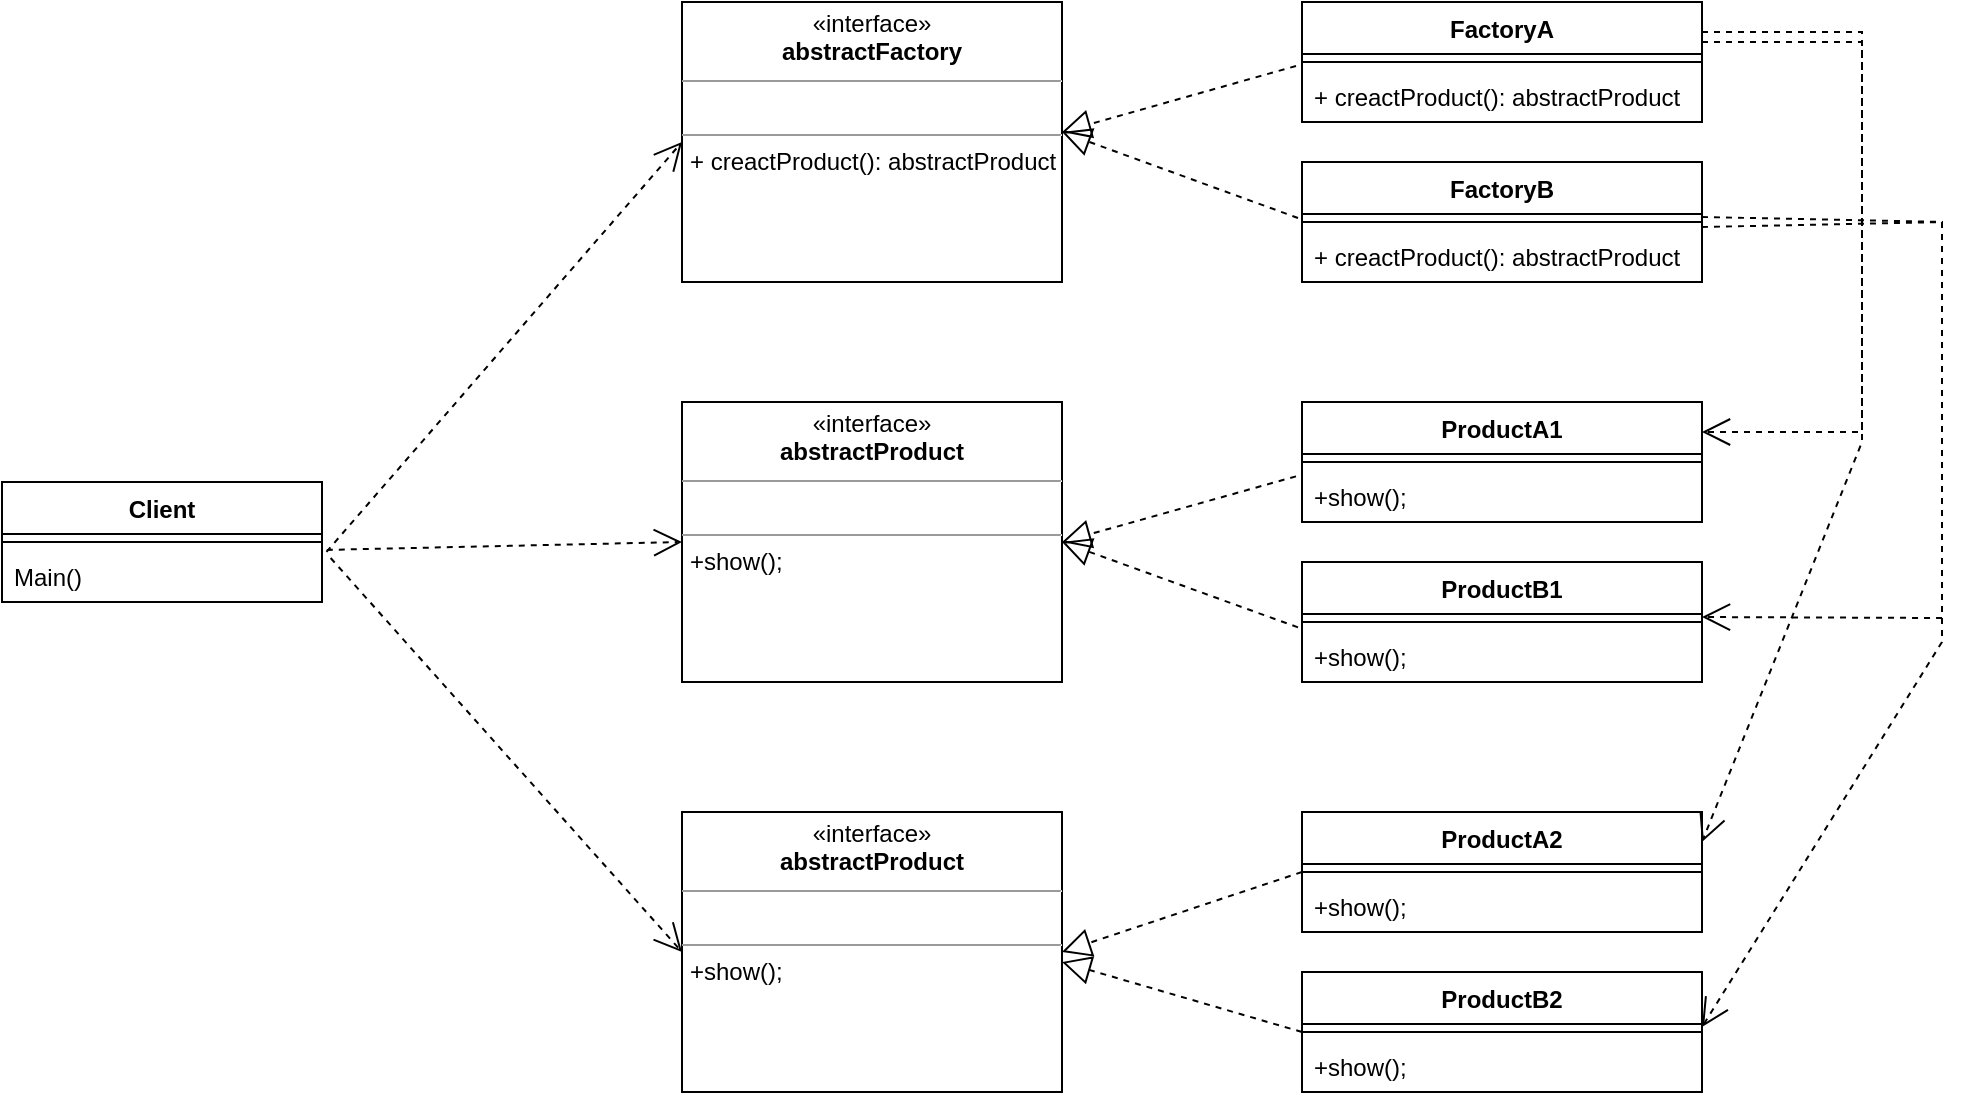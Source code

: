 <mxfile version="21.6.1" type="github">
  <diagram name="第 1 页" id="m8p5ogGjaxmPA7oOIdEd">
    <mxGraphModel dx="2038" dy="691" grid="1" gridSize="10" guides="1" tooltips="1" connect="1" arrows="1" fold="1" page="1" pageScale="1" pageWidth="827" pageHeight="1169" math="0" shadow="0">
      <root>
        <mxCell id="0" />
        <mxCell id="1" parent="0" />
        <mxCell id="fsynO14Jn8X6LFsWNvG7-1" value="Client" style="swimlane;fontStyle=1;align=center;verticalAlign=top;childLayout=stackLayout;horizontal=1;startSize=26;horizontalStack=0;resizeParent=1;resizeParentMax=0;resizeLast=0;collapsible=1;marginBottom=0;whiteSpace=wrap;html=1;" vertex="1" parent="1">
          <mxGeometry x="-250" y="280" width="160" height="60" as="geometry" />
        </mxCell>
        <mxCell id="fsynO14Jn8X6LFsWNvG7-3" value="" style="line;strokeWidth=1;fillColor=none;align=left;verticalAlign=middle;spacingTop=-1;spacingLeft=3;spacingRight=3;rotatable=0;labelPosition=right;points=[];portConstraint=eastwest;strokeColor=inherit;" vertex="1" parent="fsynO14Jn8X6LFsWNvG7-1">
          <mxGeometry y="26" width="160" height="8" as="geometry" />
        </mxCell>
        <mxCell id="fsynO14Jn8X6LFsWNvG7-2" value="Main()" style="text;strokeColor=none;fillColor=none;align=left;verticalAlign=top;spacingLeft=4;spacingRight=4;overflow=hidden;rotatable=0;points=[[0,0.5],[1,0.5]];portConstraint=eastwest;whiteSpace=wrap;html=1;" vertex="1" parent="fsynO14Jn8X6LFsWNvG7-1">
          <mxGeometry y="34" width="160" height="26" as="geometry" />
        </mxCell>
        <mxCell id="fsynO14Jn8X6LFsWNvG7-5" value="&lt;p style=&quot;margin:0px;margin-top:4px;text-align:center;&quot;&gt;«interface»&lt;br style=&quot;border-color: var(--border-color);&quot;&gt;&lt;b style=&quot;border-color: var(--border-color);&quot;&gt;abstractFactory&lt;/b&gt;&lt;br&gt;&lt;/p&gt;&lt;hr size=&quot;1&quot;&gt;&lt;p style=&quot;margin:0px;margin-left:4px;&quot;&gt;&lt;br&gt;&lt;/p&gt;&lt;hr size=&quot;1&quot;&gt;&lt;p style=&quot;margin:0px;margin-left:4px;&quot;&gt;+ creactProduct(): abstractProduct&lt;br&gt;&lt;/p&gt;" style="verticalAlign=top;align=left;overflow=fill;fontSize=12;fontFamily=Helvetica;html=1;whiteSpace=wrap;" vertex="1" parent="1">
          <mxGeometry x="90" y="40" width="190" height="140" as="geometry" />
        </mxCell>
        <mxCell id="fsynO14Jn8X6LFsWNvG7-6" value="&lt;p style=&quot;margin:0px;margin-top:4px;text-align:center;&quot;&gt;«interface»&lt;br style=&quot;border-color: var(--border-color);&quot;&gt;&lt;b style=&quot;border-color: var(--border-color);&quot;&gt;abstractProduct&lt;/b&gt;&lt;br&gt;&lt;/p&gt;&lt;hr size=&quot;1&quot;&gt;&lt;p style=&quot;margin:0px;margin-left:4px;&quot;&gt;&lt;br&gt;&lt;/p&gt;&lt;hr size=&quot;1&quot;&gt;&lt;p style=&quot;margin:0px;margin-left:4px;&quot;&gt;+show();&lt;/p&gt;" style="verticalAlign=top;align=left;overflow=fill;fontSize=12;fontFamily=Helvetica;html=1;whiteSpace=wrap;" vertex="1" parent="1">
          <mxGeometry x="90" y="240" width="190" height="140" as="geometry" />
        </mxCell>
        <mxCell id="fsynO14Jn8X6LFsWNvG7-28" value="FactoryB" style="swimlane;fontStyle=1;align=center;verticalAlign=top;childLayout=stackLayout;horizontal=1;startSize=26;horizontalStack=0;resizeParent=1;resizeParentMax=0;resizeLast=0;collapsible=1;marginBottom=0;whiteSpace=wrap;html=1;" vertex="1" parent="1">
          <mxGeometry x="400" y="120" width="200" height="60" as="geometry" />
        </mxCell>
        <mxCell id="fsynO14Jn8X6LFsWNvG7-29" value="" style="line;strokeWidth=1;fillColor=none;align=left;verticalAlign=middle;spacingTop=-1;spacingLeft=3;spacingRight=3;rotatable=0;labelPosition=right;points=[];portConstraint=eastwest;strokeColor=inherit;" vertex="1" parent="fsynO14Jn8X6LFsWNvG7-28">
          <mxGeometry y="26" width="200" height="8" as="geometry" />
        </mxCell>
        <mxCell id="fsynO14Jn8X6LFsWNvG7-30" value="+ creactProduct(): abstractProduct" style="text;strokeColor=none;fillColor=none;align=left;verticalAlign=top;spacingLeft=4;spacingRight=4;overflow=hidden;rotatable=0;points=[[0,0.5],[1,0.5]];portConstraint=eastwest;whiteSpace=wrap;html=1;" vertex="1" parent="fsynO14Jn8X6LFsWNvG7-28">
          <mxGeometry y="34" width="200" height="26" as="geometry" />
        </mxCell>
        <mxCell id="fsynO14Jn8X6LFsWNvG7-31" value="ProductA1" style="swimlane;fontStyle=1;align=center;verticalAlign=top;childLayout=stackLayout;horizontal=1;startSize=26;horizontalStack=0;resizeParent=1;resizeParentMax=0;resizeLast=0;collapsible=1;marginBottom=0;whiteSpace=wrap;html=1;" vertex="1" parent="1">
          <mxGeometry x="400" y="240" width="200" height="60" as="geometry" />
        </mxCell>
        <mxCell id="fsynO14Jn8X6LFsWNvG7-32" value="" style="line;strokeWidth=1;fillColor=none;align=left;verticalAlign=middle;spacingTop=-1;spacingLeft=3;spacingRight=3;rotatable=0;labelPosition=right;points=[];portConstraint=eastwest;strokeColor=inherit;" vertex="1" parent="fsynO14Jn8X6LFsWNvG7-31">
          <mxGeometry y="26" width="200" height="8" as="geometry" />
        </mxCell>
        <mxCell id="fsynO14Jn8X6LFsWNvG7-33" value="+show();" style="text;strokeColor=none;fillColor=none;align=left;verticalAlign=top;spacingLeft=4;spacingRight=4;overflow=hidden;rotatable=0;points=[[0,0.5],[1,0.5]];portConstraint=eastwest;whiteSpace=wrap;html=1;" vertex="1" parent="fsynO14Jn8X6LFsWNvG7-31">
          <mxGeometry y="34" width="200" height="26" as="geometry" />
        </mxCell>
        <mxCell id="fsynO14Jn8X6LFsWNvG7-34" value="ProductB1" style="swimlane;fontStyle=1;align=center;verticalAlign=top;childLayout=stackLayout;horizontal=1;startSize=26;horizontalStack=0;resizeParent=1;resizeParentMax=0;resizeLast=0;collapsible=1;marginBottom=0;whiteSpace=wrap;html=1;" vertex="1" parent="1">
          <mxGeometry x="400" y="320" width="200" height="60" as="geometry" />
        </mxCell>
        <mxCell id="fsynO14Jn8X6LFsWNvG7-35" value="" style="line;strokeWidth=1;fillColor=none;align=left;verticalAlign=middle;spacingTop=-1;spacingLeft=3;spacingRight=3;rotatable=0;labelPosition=right;points=[];portConstraint=eastwest;strokeColor=inherit;" vertex="1" parent="fsynO14Jn8X6LFsWNvG7-34">
          <mxGeometry y="26" width="200" height="8" as="geometry" />
        </mxCell>
        <mxCell id="fsynO14Jn8X6LFsWNvG7-36" value="+show();" style="text;strokeColor=none;fillColor=none;align=left;verticalAlign=top;spacingLeft=4;spacingRight=4;overflow=hidden;rotatable=0;points=[[0,0.5],[1,0.5]];portConstraint=eastwest;whiteSpace=wrap;html=1;" vertex="1" parent="fsynO14Jn8X6LFsWNvG7-34">
          <mxGeometry y="34" width="200" height="26" as="geometry" />
        </mxCell>
        <mxCell id="fsynO14Jn8X6LFsWNvG7-39" value="&lt;p style=&quot;margin:0px;margin-top:4px;text-align:center;&quot;&gt;«interface»&lt;br style=&quot;border-color: var(--border-color);&quot;&gt;&lt;b style=&quot;border-color: var(--border-color);&quot;&gt;abstractProduct&lt;/b&gt;&lt;br&gt;&lt;/p&gt;&lt;hr size=&quot;1&quot;&gt;&lt;p style=&quot;margin:0px;margin-left:4px;&quot;&gt;&lt;br&gt;&lt;/p&gt;&lt;hr size=&quot;1&quot;&gt;&lt;p style=&quot;margin:0px;margin-left:4px;&quot;&gt;+show();&lt;/p&gt;" style="verticalAlign=top;align=left;overflow=fill;fontSize=12;fontFamily=Helvetica;html=1;whiteSpace=wrap;" vertex="1" parent="1">
          <mxGeometry x="90" y="445" width="190" height="140" as="geometry" />
        </mxCell>
        <mxCell id="fsynO14Jn8X6LFsWNvG7-40" value="" style="endArrow=open;endSize=12;dashed=1;html=1;rounded=0;entryX=0;entryY=0.5;entryDx=0;entryDy=0;exitX=1.015;exitY=-0.002;exitDx=0;exitDy=0;exitPerimeter=0;" edge="1" parent="1" source="fsynO14Jn8X6LFsWNvG7-2" target="fsynO14Jn8X6LFsWNvG7-6">
          <mxGeometry x="-0.002" width="160" relative="1" as="geometry">
            <mxPoint x="-130" y="320" as="sourcePoint" />
            <mxPoint x="30" y="320" as="targetPoint" />
            <mxPoint as="offset" />
          </mxGeometry>
        </mxCell>
        <mxCell id="fsynO14Jn8X6LFsWNvG7-41" value="" style="endArrow=open;endSize=12;dashed=1;html=1;rounded=0;entryX=0;entryY=0.5;entryDx=0;entryDy=0;exitX=1.014;exitY=0.036;exitDx=0;exitDy=0;exitPerimeter=0;" edge="1" parent="1" source="fsynO14Jn8X6LFsWNvG7-2" target="fsynO14Jn8X6LFsWNvG7-5">
          <mxGeometry x="-0.002" width="160" relative="1" as="geometry">
            <mxPoint x="-78" y="324" as="sourcePoint" />
            <mxPoint x="100" y="320" as="targetPoint" />
            <mxPoint as="offset" />
          </mxGeometry>
        </mxCell>
        <mxCell id="fsynO14Jn8X6LFsWNvG7-43" value="" style="endArrow=open;endSize=12;dashed=1;html=1;rounded=0;entryX=0;entryY=0.5;entryDx=0;entryDy=0;exitX=1.027;exitY=0.154;exitDx=0;exitDy=0;exitPerimeter=0;" edge="1" parent="1" source="fsynO14Jn8X6LFsWNvG7-2" target="fsynO14Jn8X6LFsWNvG7-39">
          <mxGeometry x="-0.002" width="160" relative="1" as="geometry">
            <mxPoint x="-68" y="334" as="sourcePoint" />
            <mxPoint x="110" y="330" as="targetPoint" />
            <mxPoint as="offset" />
          </mxGeometry>
        </mxCell>
        <mxCell id="fsynO14Jn8X6LFsWNvG7-44" value="FactoryA" style="swimlane;fontStyle=1;align=center;verticalAlign=top;childLayout=stackLayout;horizontal=1;startSize=26;horizontalStack=0;resizeParent=1;resizeParentMax=0;resizeLast=0;collapsible=1;marginBottom=0;whiteSpace=wrap;html=1;" vertex="1" parent="1">
          <mxGeometry x="400" y="40" width="200" height="60" as="geometry" />
        </mxCell>
        <mxCell id="fsynO14Jn8X6LFsWNvG7-45" value="" style="line;strokeWidth=1;fillColor=none;align=left;verticalAlign=middle;spacingTop=-1;spacingLeft=3;spacingRight=3;rotatable=0;labelPosition=right;points=[];portConstraint=eastwest;strokeColor=inherit;" vertex="1" parent="fsynO14Jn8X6LFsWNvG7-44">
          <mxGeometry y="26" width="200" height="8" as="geometry" />
        </mxCell>
        <mxCell id="fsynO14Jn8X6LFsWNvG7-46" value="+ creactProduct(): abstractProduct" style="text;strokeColor=none;fillColor=none;align=left;verticalAlign=top;spacingLeft=4;spacingRight=4;overflow=hidden;rotatable=0;points=[[0,0.5],[1,0.5]];portConstraint=eastwest;whiteSpace=wrap;html=1;" vertex="1" parent="fsynO14Jn8X6LFsWNvG7-44">
          <mxGeometry y="34" width="200" height="26" as="geometry" />
        </mxCell>
        <mxCell id="fsynO14Jn8X6LFsWNvG7-48" value="ProductA2" style="swimlane;fontStyle=1;align=center;verticalAlign=top;childLayout=stackLayout;horizontal=1;startSize=26;horizontalStack=0;resizeParent=1;resizeParentMax=0;resizeLast=0;collapsible=1;marginBottom=0;whiteSpace=wrap;html=1;" vertex="1" parent="1">
          <mxGeometry x="400" y="445" width="200" height="60" as="geometry" />
        </mxCell>
        <mxCell id="fsynO14Jn8X6LFsWNvG7-49" value="" style="line;strokeWidth=1;fillColor=none;align=left;verticalAlign=middle;spacingTop=-1;spacingLeft=3;spacingRight=3;rotatable=0;labelPosition=right;points=[];portConstraint=eastwest;strokeColor=inherit;" vertex="1" parent="fsynO14Jn8X6LFsWNvG7-48">
          <mxGeometry y="26" width="200" height="8" as="geometry" />
        </mxCell>
        <mxCell id="fsynO14Jn8X6LFsWNvG7-50" value="+show();" style="text;strokeColor=none;fillColor=none;align=left;verticalAlign=top;spacingLeft=4;spacingRight=4;overflow=hidden;rotatable=0;points=[[0,0.5],[1,0.5]];portConstraint=eastwest;whiteSpace=wrap;html=1;" vertex="1" parent="fsynO14Jn8X6LFsWNvG7-48">
          <mxGeometry y="34" width="200" height="26" as="geometry" />
        </mxCell>
        <mxCell id="fsynO14Jn8X6LFsWNvG7-51" value="ProductB2" style="swimlane;fontStyle=1;align=center;verticalAlign=top;childLayout=stackLayout;horizontal=1;startSize=26;horizontalStack=0;resizeParent=1;resizeParentMax=0;resizeLast=0;collapsible=1;marginBottom=0;whiteSpace=wrap;html=1;" vertex="1" parent="1">
          <mxGeometry x="400" y="525" width="200" height="60" as="geometry" />
        </mxCell>
        <mxCell id="fsynO14Jn8X6LFsWNvG7-52" value="" style="line;strokeWidth=1;fillColor=none;align=left;verticalAlign=middle;spacingTop=-1;spacingLeft=3;spacingRight=3;rotatable=0;labelPosition=right;points=[];portConstraint=eastwest;strokeColor=inherit;" vertex="1" parent="fsynO14Jn8X6LFsWNvG7-51">
          <mxGeometry y="26" width="200" height="8" as="geometry" />
        </mxCell>
        <mxCell id="fsynO14Jn8X6LFsWNvG7-53" value="+show();" style="text;strokeColor=none;fillColor=none;align=left;verticalAlign=top;spacingLeft=4;spacingRight=4;overflow=hidden;rotatable=0;points=[[0,0.5],[1,0.5]];portConstraint=eastwest;whiteSpace=wrap;html=1;" vertex="1" parent="fsynO14Jn8X6LFsWNvG7-51">
          <mxGeometry y="34" width="200" height="26" as="geometry" />
        </mxCell>
        <mxCell id="fsynO14Jn8X6LFsWNvG7-54" value="" style="endArrow=block;dashed=1;endFill=0;endSize=12;html=1;rounded=0;entryX=1;entryY=0.5;entryDx=0;entryDy=0;exitX=0;exitY=0.5;exitDx=0;exitDy=0;" edge="1" parent="1" source="fsynO14Jn8X6LFsWNvG7-48" target="fsynO14Jn8X6LFsWNvG7-39">
          <mxGeometry width="160" relative="1" as="geometry">
            <mxPoint x="370" y="430" as="sourcePoint" />
            <mxPoint x="530" y="430" as="targetPoint" />
          </mxGeometry>
        </mxCell>
        <mxCell id="fsynO14Jn8X6LFsWNvG7-55" value="" style="endArrow=block;dashed=1;endFill=0;endSize=12;html=1;rounded=0;exitX=0;exitY=0.5;exitDx=0;exitDy=0;" edge="1" parent="1" source="fsynO14Jn8X6LFsWNvG7-51">
          <mxGeometry width="160" relative="1" as="geometry">
            <mxPoint x="410" y="485" as="sourcePoint" />
            <mxPoint x="280" y="520" as="targetPoint" />
          </mxGeometry>
        </mxCell>
        <mxCell id="fsynO14Jn8X6LFsWNvG7-56" value="" style="endArrow=block;dashed=1;endFill=0;endSize=12;html=1;rounded=0;entryX=1;entryY=0.5;entryDx=0;entryDy=0;exitX=-0.015;exitY=0.122;exitDx=0;exitDy=0;exitPerimeter=0;" edge="1" parent="1" source="fsynO14Jn8X6LFsWNvG7-33" target="fsynO14Jn8X6LFsWNvG7-6">
          <mxGeometry width="160" relative="1" as="geometry">
            <mxPoint x="420" y="495" as="sourcePoint" />
            <mxPoint x="300" y="535" as="targetPoint" />
          </mxGeometry>
        </mxCell>
        <mxCell id="fsynO14Jn8X6LFsWNvG7-57" value="" style="endArrow=block;dashed=1;endFill=0;endSize=12;html=1;rounded=0;entryX=1;entryY=0.5;entryDx=0;entryDy=0;exitX=-0.01;exitY=-0.051;exitDx=0;exitDy=0;exitPerimeter=0;" edge="1" parent="1" source="fsynO14Jn8X6LFsWNvG7-36" target="fsynO14Jn8X6LFsWNvG7-6">
          <mxGeometry width="160" relative="1" as="geometry">
            <mxPoint x="430" y="505" as="sourcePoint" />
            <mxPoint x="310" y="545" as="targetPoint" />
          </mxGeometry>
        </mxCell>
        <mxCell id="fsynO14Jn8X6LFsWNvG7-58" value="" style="endArrow=block;dashed=1;endFill=0;endSize=12;html=1;rounded=0;entryX=1;entryY=0.5;entryDx=0;entryDy=0;exitX=-0.015;exitY=0.122;exitDx=0;exitDy=0;exitPerimeter=0;" edge="1" parent="1">
          <mxGeometry width="160" relative="1" as="geometry">
            <mxPoint x="397" y="72" as="sourcePoint" />
            <mxPoint x="280" y="105" as="targetPoint" />
          </mxGeometry>
        </mxCell>
        <mxCell id="fsynO14Jn8X6LFsWNvG7-59" value="" style="endArrow=block;dashed=1;endFill=0;endSize=12;html=1;rounded=0;entryX=1;entryY=0.5;entryDx=0;entryDy=0;exitX=-0.01;exitY=-0.051;exitDx=0;exitDy=0;exitPerimeter=0;" edge="1" parent="1">
          <mxGeometry width="160" relative="1" as="geometry">
            <mxPoint x="398" y="148" as="sourcePoint" />
            <mxPoint x="280" y="105" as="targetPoint" />
          </mxGeometry>
        </mxCell>
        <mxCell id="fsynO14Jn8X6LFsWNvG7-60" value="" style="endArrow=open;endSize=12;dashed=1;html=1;rounded=0;exitX=1;exitY=0.25;exitDx=0;exitDy=0;entryX=1;entryY=0.25;entryDx=0;entryDy=0;" edge="1" parent="1" source="fsynO14Jn8X6LFsWNvG7-44" target="fsynO14Jn8X6LFsWNvG7-31">
          <mxGeometry x="-0.002" width="160" relative="1" as="geometry">
            <mxPoint x="670" y="630" as="sourcePoint" />
            <mxPoint x="750" y="420" as="targetPoint" />
            <mxPoint as="offset" />
            <Array as="points">
              <mxPoint x="680" y="55" />
              <mxPoint x="680" y="255" />
            </Array>
          </mxGeometry>
        </mxCell>
        <mxCell id="fsynO14Jn8X6LFsWNvG7-61" value="" style="endArrow=open;endSize=12;dashed=1;html=1;rounded=0;entryX=1;entryY=0.25;entryDx=0;entryDy=0;" edge="1" parent="1" target="fsynO14Jn8X6LFsWNvG7-48">
          <mxGeometry x="-0.002" width="160" relative="1" as="geometry">
            <mxPoint x="600" y="60" as="sourcePoint" />
            <mxPoint x="610" y="265" as="targetPoint" />
            <mxPoint as="offset" />
            <Array as="points">
              <mxPoint x="680" y="60" />
              <mxPoint x="680" y="200" />
              <mxPoint x="680" y="260" />
            </Array>
          </mxGeometry>
        </mxCell>
        <mxCell id="fsynO14Jn8X6LFsWNvG7-62" value="" style="endArrow=open;endSize=12;dashed=1;html=1;rounded=0;exitX=1;exitY=0.25;exitDx=0;exitDy=0;entryX=1;entryY=0.25;entryDx=0;entryDy=0;" edge="1" parent="1">
          <mxGeometry x="-0.002" width="160" relative="1" as="geometry">
            <mxPoint x="600" y="147.5" as="sourcePoint" />
            <mxPoint x="600" y="347.5" as="targetPoint" />
            <mxPoint as="offset" />
            <Array as="points">
              <mxPoint x="720" y="150" />
              <mxPoint x="720" y="250" />
              <mxPoint x="720" y="348" />
            </Array>
          </mxGeometry>
        </mxCell>
        <mxCell id="fsynO14Jn8X6LFsWNvG7-63" value="" style="endArrow=open;endSize=12;dashed=1;html=1;rounded=0;entryX=1;entryY=0.25;entryDx=0;entryDy=0;" edge="1" parent="1">
          <mxGeometry x="-0.002" width="160" relative="1" as="geometry">
            <mxPoint x="600" y="152.5" as="sourcePoint" />
            <mxPoint x="600" y="552.5" as="targetPoint" />
            <mxPoint as="offset" />
            <Array as="points">
              <mxPoint x="720" y="150" />
              <mxPoint x="720" y="300" />
              <mxPoint x="720" y="360" />
            </Array>
          </mxGeometry>
        </mxCell>
      </root>
    </mxGraphModel>
  </diagram>
</mxfile>
